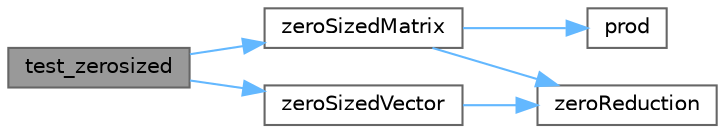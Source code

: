 digraph "test_zerosized"
{
 // LATEX_PDF_SIZE
  bgcolor="transparent";
  edge [fontname=Helvetica,fontsize=10,labelfontname=Helvetica,labelfontsize=10];
  node [fontname=Helvetica,fontsize=10,shape=box,height=0.2,width=0.4];
  rankdir="LR";
  Node1 [id="Node000001",label="test_zerosized",height=0.2,width=0.4,color="gray40", fillcolor="grey60", style="filled", fontcolor="black",tooltip=" "];
  Node1 -> Node2 [id="edge1_Node000001_Node000002",color="steelblue1",style="solid",tooltip=" "];
  Node2 [id="Node000002",label="zeroSizedMatrix",height=0.2,width=0.4,color="grey40", fillcolor="white", style="filled",URL="$zerosized_8cpp.html#ad9abffaf64a7711e43317140f51ab791",tooltip=" "];
  Node2 -> Node3 [id="edge2_Node000002_Node000003",color="steelblue1",style="solid",tooltip=" "];
  Node3 [id="Node000003",label="prod",height=0.2,width=0.4,color="grey40", fillcolor="white", style="filled",URL="$product__threshold_8cpp.html#a4c8a5d15c39c46c003b0faca699d3d36",tooltip=" "];
  Node2 -> Node4 [id="edge3_Node000002_Node000004",color="steelblue1",style="solid",tooltip=" "];
  Node4 [id="Node000004",label="zeroReduction",height=0.2,width=0.4,color="grey40", fillcolor="white", style="filled",URL="$zerosized_8cpp.html#add8ef8306da21701a6501c8a365327c8",tooltip=" "];
  Node1 -> Node5 [id="edge4_Node000001_Node000005",color="steelblue1",style="solid",tooltip=" "];
  Node5 [id="Node000005",label="zeroSizedVector",height=0.2,width=0.4,color="grey40", fillcolor="white", style="filled",URL="$zerosized_8cpp.html#aad6fb5c27a313f3786b6bcf25a6428b0",tooltip=" "];
  Node5 -> Node4 [id="edge5_Node000005_Node000004",color="steelblue1",style="solid",tooltip=" "];
}
